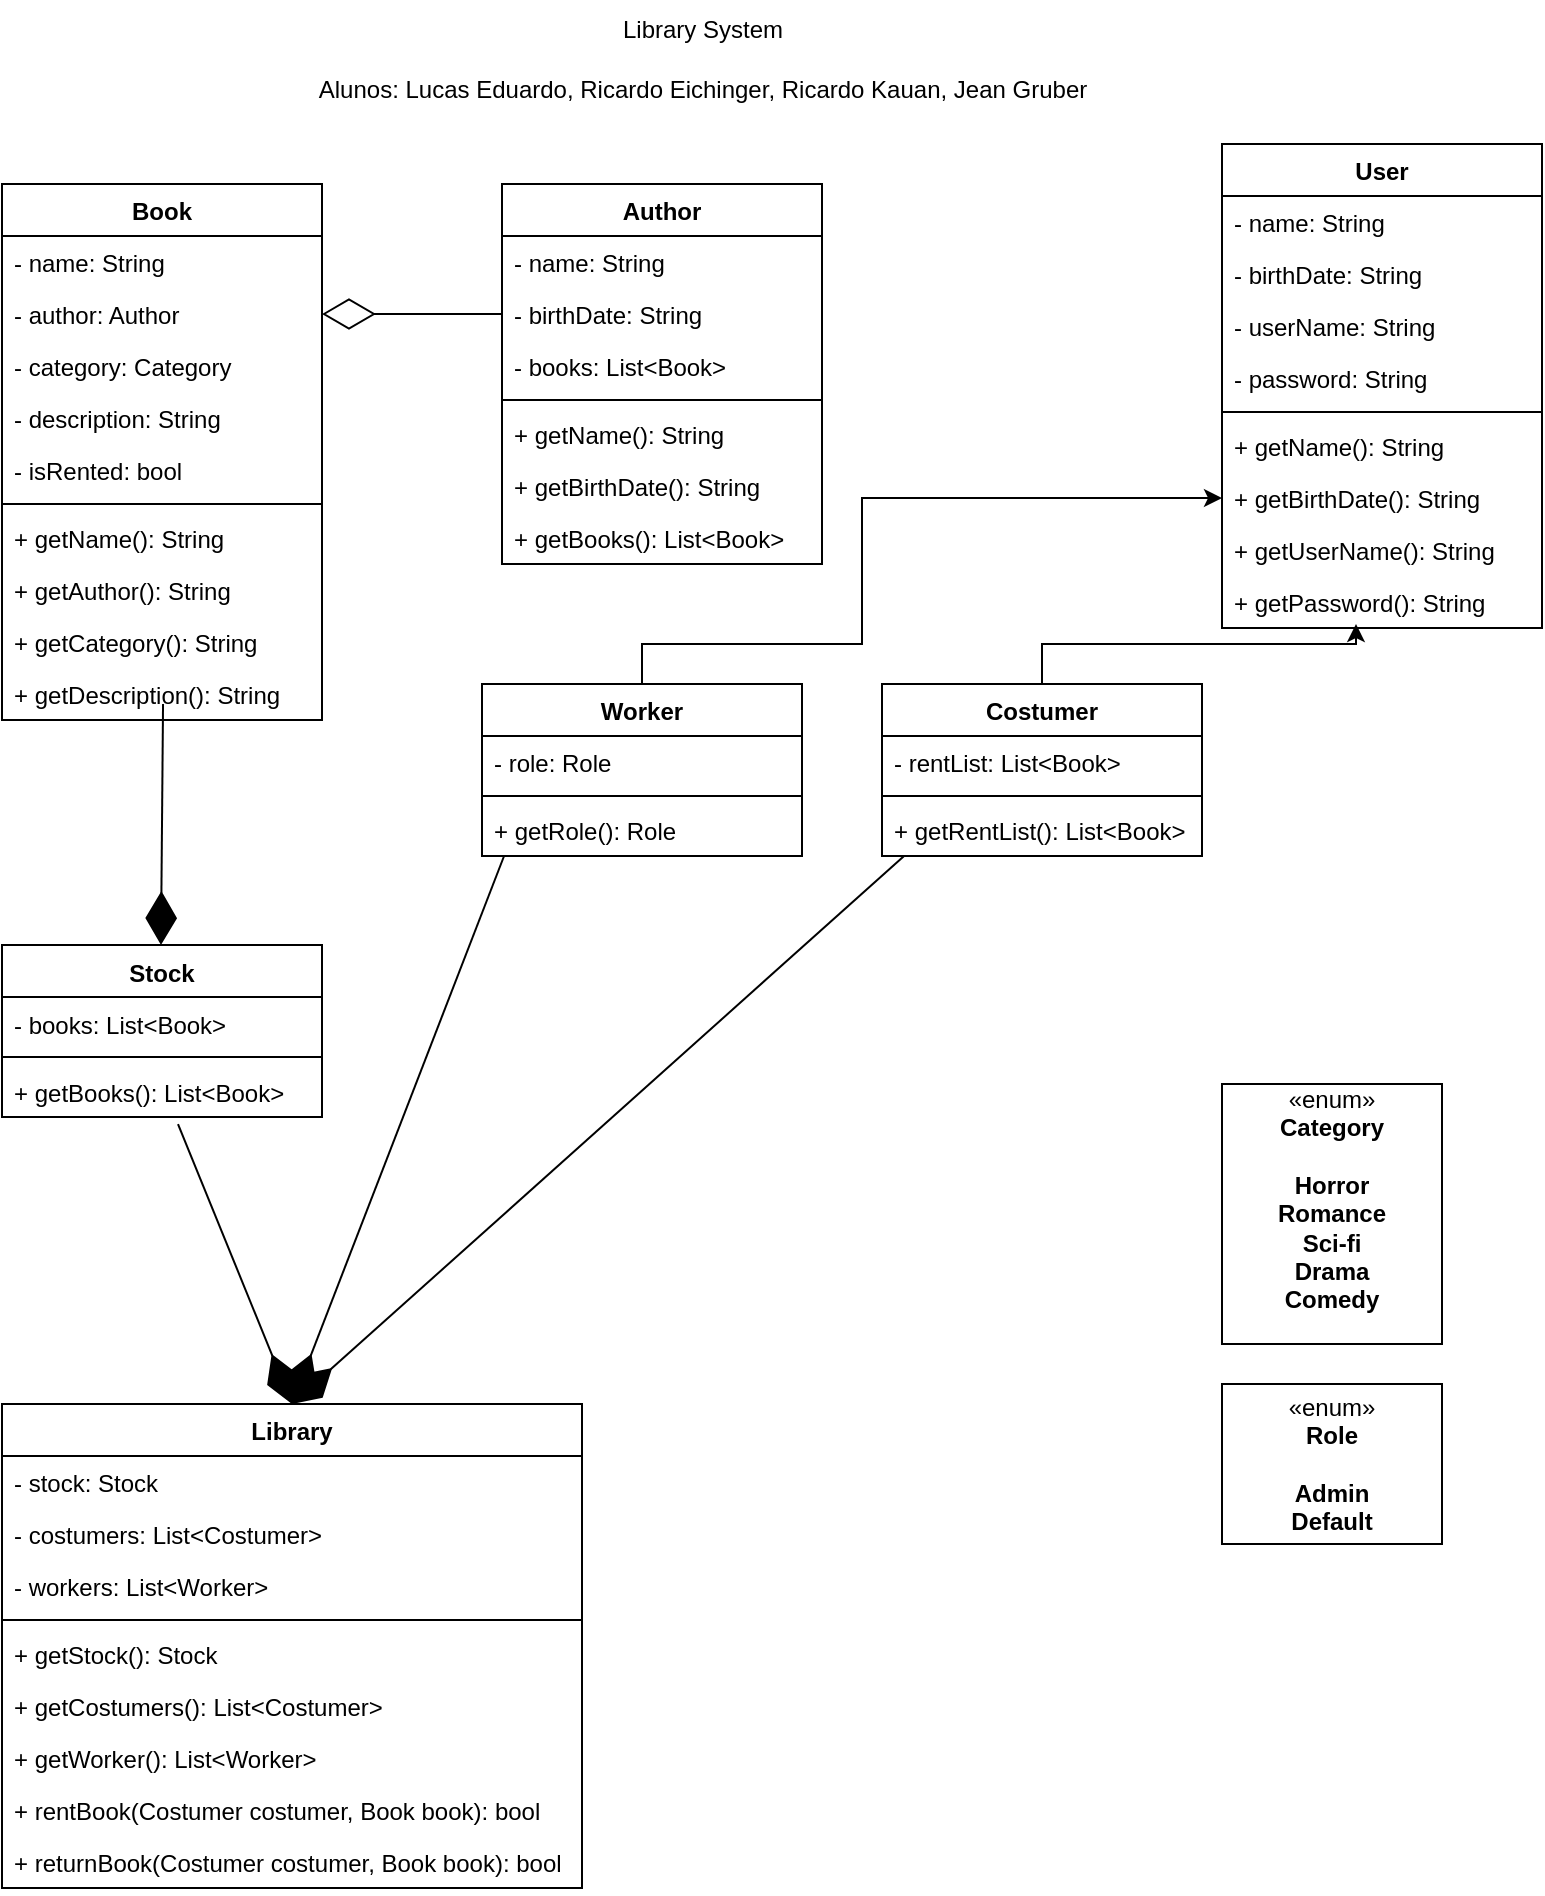 <mxfile version="22.1.7" type="github">
  <diagram id="C5RBs43oDa-KdzZeNtuy" name="Page-1">
    <mxGraphModel dx="2033" dy="838" grid="1" gridSize="10" guides="1" tooltips="1" connect="1" arrows="1" fold="1" page="1" pageScale="1" pageWidth="827" pageHeight="1169" math="0" shadow="0">
      <root>
        <mxCell id="WIyWlLk6GJQsqaUBKTNV-0" />
        <mxCell id="WIyWlLk6GJQsqaUBKTNV-1" parent="WIyWlLk6GJQsqaUBKTNV-0" />
        <mxCell id="eZcE0YxD9h1GTTurw460-18" value="Book" style="swimlane;fontStyle=1;align=center;verticalAlign=top;childLayout=stackLayout;horizontal=1;startSize=26;horizontalStack=0;resizeParent=1;resizeParentMax=0;resizeLast=0;collapsible=1;marginBottom=0;whiteSpace=wrap;html=1;" parent="WIyWlLk6GJQsqaUBKTNV-1" vertex="1">
          <mxGeometry x="40" y="100" width="160" height="268" as="geometry" />
        </mxCell>
        <mxCell id="eZcE0YxD9h1GTTurw460-19" value="- name: String" style="text;strokeColor=none;fillColor=none;align=left;verticalAlign=top;spacingLeft=4;spacingRight=4;overflow=hidden;rotatable=0;points=[[0,0.5],[1,0.5]];portConstraint=eastwest;whiteSpace=wrap;html=1;" parent="eZcE0YxD9h1GTTurw460-18" vertex="1">
          <mxGeometry y="26" width="160" height="26" as="geometry" />
        </mxCell>
        <mxCell id="eZcE0YxD9h1GTTurw460-23" value="- author: Author" style="text;strokeColor=none;fillColor=none;align=left;verticalAlign=top;spacingLeft=4;spacingRight=4;overflow=hidden;rotatable=0;points=[[0,0.5],[1,0.5]];portConstraint=eastwest;whiteSpace=wrap;html=1;" parent="eZcE0YxD9h1GTTurw460-18" vertex="1">
          <mxGeometry y="52" width="160" height="26" as="geometry" />
        </mxCell>
        <mxCell id="eZcE0YxD9h1GTTurw460-24" value="- category: Category" style="text;strokeColor=none;fillColor=none;align=left;verticalAlign=top;spacingLeft=4;spacingRight=4;overflow=hidden;rotatable=0;points=[[0,0.5],[1,0.5]];portConstraint=eastwest;whiteSpace=wrap;html=1;" parent="eZcE0YxD9h1GTTurw460-18" vertex="1">
          <mxGeometry y="78" width="160" height="26" as="geometry" />
        </mxCell>
        <mxCell id="eZcE0YxD9h1GTTurw460-25" value="- description: String" style="text;strokeColor=none;fillColor=none;align=left;verticalAlign=top;spacingLeft=4;spacingRight=4;overflow=hidden;rotatable=0;points=[[0,0.5],[1,0.5]];portConstraint=eastwest;whiteSpace=wrap;html=1;" parent="eZcE0YxD9h1GTTurw460-18" vertex="1">
          <mxGeometry y="104" width="160" height="26" as="geometry" />
        </mxCell>
        <mxCell id="eZcE0YxD9h1GTTurw460-75" value="- isRented: bool" style="text;strokeColor=none;fillColor=none;align=left;verticalAlign=top;spacingLeft=4;spacingRight=4;overflow=hidden;rotatable=0;points=[[0,0.5],[1,0.5]];portConstraint=eastwest;whiteSpace=wrap;html=1;" parent="eZcE0YxD9h1GTTurw460-18" vertex="1">
          <mxGeometry y="130" width="160" height="26" as="geometry" />
        </mxCell>
        <mxCell id="eZcE0YxD9h1GTTurw460-20" value="" style="line;strokeWidth=1;fillColor=none;align=left;verticalAlign=middle;spacingTop=-1;spacingLeft=3;spacingRight=3;rotatable=0;labelPosition=right;points=[];portConstraint=eastwest;strokeColor=inherit;" parent="eZcE0YxD9h1GTTurw460-18" vertex="1">
          <mxGeometry y="156" width="160" height="8" as="geometry" />
        </mxCell>
        <mxCell id="eZcE0YxD9h1GTTurw460-21" value="+ getName(): String" style="text;strokeColor=none;fillColor=none;align=left;verticalAlign=top;spacingLeft=4;spacingRight=4;overflow=hidden;rotatable=0;points=[[0,0.5],[1,0.5]];portConstraint=eastwest;whiteSpace=wrap;html=1;" parent="eZcE0YxD9h1GTTurw460-18" vertex="1">
          <mxGeometry y="164" width="160" height="26" as="geometry" />
        </mxCell>
        <mxCell id="eZcE0YxD9h1GTTurw460-26" value="+ getAuthor(): String" style="text;strokeColor=none;fillColor=none;align=left;verticalAlign=top;spacingLeft=4;spacingRight=4;overflow=hidden;rotatable=0;points=[[0,0.5],[1,0.5]];portConstraint=eastwest;whiteSpace=wrap;html=1;" parent="eZcE0YxD9h1GTTurw460-18" vertex="1">
          <mxGeometry y="190" width="160" height="26" as="geometry" />
        </mxCell>
        <mxCell id="eZcE0YxD9h1GTTurw460-27" value="+ getCategory(): String" style="text;strokeColor=none;fillColor=none;align=left;verticalAlign=top;spacingLeft=4;spacingRight=4;overflow=hidden;rotatable=0;points=[[0,0.5],[1,0.5]];portConstraint=eastwest;whiteSpace=wrap;html=1;" parent="eZcE0YxD9h1GTTurw460-18" vertex="1">
          <mxGeometry y="216" width="160" height="26" as="geometry" />
        </mxCell>
        <mxCell id="eZcE0YxD9h1GTTurw460-28" value="+ getDescription(): String" style="text;strokeColor=none;fillColor=none;align=left;verticalAlign=top;spacingLeft=4;spacingRight=4;overflow=hidden;rotatable=0;points=[[0,0.5],[1,0.5]];portConstraint=eastwest;whiteSpace=wrap;html=1;" parent="eZcE0YxD9h1GTTurw460-18" vertex="1">
          <mxGeometry y="242" width="160" height="26" as="geometry" />
        </mxCell>
        <mxCell id="eZcE0YxD9h1GTTurw460-29" value="«enum»&lt;br&gt;&lt;div&gt;&lt;b&gt;Category&lt;/b&gt;&lt;/div&gt;&lt;div&gt;&lt;b&gt;&lt;br&gt;&lt;/b&gt;&lt;/div&gt;&lt;div&gt;&lt;b&gt;Horror&lt;/b&gt;&lt;/div&gt;&lt;div&gt;&lt;b&gt;Romance&lt;/b&gt;&lt;/div&gt;&lt;div&gt;&lt;b&gt;Sci-fi&lt;/b&gt;&lt;/div&gt;&lt;div&gt;&lt;b&gt;Drama&lt;/b&gt;&lt;/div&gt;&lt;div&gt;&lt;b&gt;Comedy&lt;/b&gt;&lt;/div&gt;&lt;div&gt;&lt;b&gt;&lt;br&gt;&lt;/b&gt;&lt;/div&gt;" style="html=1;whiteSpace=wrap;" parent="WIyWlLk6GJQsqaUBKTNV-1" vertex="1">
          <mxGeometry x="650" y="550" width="110" height="130" as="geometry" />
        </mxCell>
        <mxCell id="eZcE0YxD9h1GTTurw460-30" value="User" style="swimlane;fontStyle=1;align=center;verticalAlign=top;childLayout=stackLayout;horizontal=1;startSize=26;horizontalStack=0;resizeParent=1;resizeParentMax=0;resizeLast=0;collapsible=1;marginBottom=0;whiteSpace=wrap;html=1;" parent="WIyWlLk6GJQsqaUBKTNV-1" vertex="1">
          <mxGeometry x="650" y="80" width="160" height="242" as="geometry" />
        </mxCell>
        <mxCell id="eZcE0YxD9h1GTTurw460-31" value="- name: String" style="text;strokeColor=none;fillColor=none;align=left;verticalAlign=top;spacingLeft=4;spacingRight=4;overflow=hidden;rotatable=0;points=[[0,0.5],[1,0.5]];portConstraint=eastwest;whiteSpace=wrap;html=1;" parent="eZcE0YxD9h1GTTurw460-30" vertex="1">
          <mxGeometry y="26" width="160" height="26" as="geometry" />
        </mxCell>
        <mxCell id="eZcE0YxD9h1GTTurw460-32" value="- birthDate: String" style="text;strokeColor=none;fillColor=none;align=left;verticalAlign=top;spacingLeft=4;spacingRight=4;overflow=hidden;rotatable=0;points=[[0,0.5],[1,0.5]];portConstraint=eastwest;whiteSpace=wrap;html=1;" parent="eZcE0YxD9h1GTTurw460-30" vertex="1">
          <mxGeometry y="52" width="160" height="26" as="geometry" />
        </mxCell>
        <mxCell id="eZcE0YxD9h1GTTurw460-40" value="- userName: String" style="text;strokeColor=none;fillColor=none;align=left;verticalAlign=top;spacingLeft=4;spacingRight=4;overflow=hidden;rotatable=0;points=[[0,0.5],[1,0.5]];portConstraint=eastwest;whiteSpace=wrap;html=1;" parent="eZcE0YxD9h1GTTurw460-30" vertex="1">
          <mxGeometry y="78" width="160" height="26" as="geometry" />
        </mxCell>
        <mxCell id="eZcE0YxD9h1GTTurw460-41" value="- password: String" style="text;strokeColor=none;fillColor=none;align=left;verticalAlign=top;spacingLeft=4;spacingRight=4;overflow=hidden;rotatable=0;points=[[0,0.5],[1,0.5]];portConstraint=eastwest;whiteSpace=wrap;html=1;" parent="eZcE0YxD9h1GTTurw460-30" vertex="1">
          <mxGeometry y="104" width="160" height="26" as="geometry" />
        </mxCell>
        <mxCell id="eZcE0YxD9h1GTTurw460-35" value="" style="line;strokeWidth=1;fillColor=none;align=left;verticalAlign=middle;spacingTop=-1;spacingLeft=3;spacingRight=3;rotatable=0;labelPosition=right;points=[];portConstraint=eastwest;strokeColor=inherit;" parent="eZcE0YxD9h1GTTurw460-30" vertex="1">
          <mxGeometry y="130" width="160" height="8" as="geometry" />
        </mxCell>
        <mxCell id="eZcE0YxD9h1GTTurw460-36" value="+ getName(): String" style="text;strokeColor=none;fillColor=none;align=left;verticalAlign=top;spacingLeft=4;spacingRight=4;overflow=hidden;rotatable=0;points=[[0,0.5],[1,0.5]];portConstraint=eastwest;whiteSpace=wrap;html=1;" parent="eZcE0YxD9h1GTTurw460-30" vertex="1">
          <mxGeometry y="138" width="160" height="26" as="geometry" />
        </mxCell>
        <mxCell id="eZcE0YxD9h1GTTurw460-37" value="+ getBirthDate(): String" style="text;strokeColor=none;fillColor=none;align=left;verticalAlign=top;spacingLeft=4;spacingRight=4;overflow=hidden;rotatable=0;points=[[0,0.5],[1,0.5]];portConstraint=eastwest;whiteSpace=wrap;html=1;" parent="eZcE0YxD9h1GTTurw460-30" vertex="1">
          <mxGeometry y="164" width="160" height="26" as="geometry" />
        </mxCell>
        <mxCell id="dmzNYbFtiblZPPOi6xUZ-0" value="+ getUserName(): String" style="text;strokeColor=none;fillColor=none;align=left;verticalAlign=top;spacingLeft=4;spacingRight=4;overflow=hidden;rotatable=0;points=[[0,0.5],[1,0.5]];portConstraint=eastwest;whiteSpace=wrap;html=1;" vertex="1" parent="eZcE0YxD9h1GTTurw460-30">
          <mxGeometry y="190" width="160" height="26" as="geometry" />
        </mxCell>
        <mxCell id="dmzNYbFtiblZPPOi6xUZ-1" value="+ getPassword(): String" style="text;strokeColor=none;fillColor=none;align=left;verticalAlign=top;spacingLeft=4;spacingRight=4;overflow=hidden;rotatable=0;points=[[0,0.5],[1,0.5]];portConstraint=eastwest;whiteSpace=wrap;html=1;" vertex="1" parent="eZcE0YxD9h1GTTurw460-30">
          <mxGeometry y="216" width="160" height="26" as="geometry" />
        </mxCell>
        <mxCell id="eZcE0YxD9h1GTTurw460-42" value="Costumer" style="swimlane;fontStyle=1;align=center;verticalAlign=top;childLayout=stackLayout;horizontal=1;startSize=26;horizontalStack=0;resizeParent=1;resizeParentMax=0;resizeLast=0;collapsible=1;marginBottom=0;whiteSpace=wrap;html=1;" parent="WIyWlLk6GJQsqaUBKTNV-1" vertex="1">
          <mxGeometry x="480" y="350" width="160" height="86" as="geometry" />
        </mxCell>
        <mxCell id="eZcE0YxD9h1GTTurw460-46" value="- rentList: List&amp;lt;Book&amp;gt;" style="text;strokeColor=none;fillColor=none;align=left;verticalAlign=top;spacingLeft=4;spacingRight=4;overflow=hidden;rotatable=0;points=[[0,0.5],[1,0.5]];portConstraint=eastwest;whiteSpace=wrap;html=1;" parent="eZcE0YxD9h1GTTurw460-42" vertex="1">
          <mxGeometry y="26" width="160" height="26" as="geometry" />
        </mxCell>
        <mxCell id="eZcE0YxD9h1GTTurw460-47" value="" style="line;strokeWidth=1;fillColor=none;align=left;verticalAlign=middle;spacingTop=-1;spacingLeft=3;spacingRight=3;rotatable=0;labelPosition=right;points=[];portConstraint=eastwest;strokeColor=inherit;" parent="eZcE0YxD9h1GTTurw460-42" vertex="1">
          <mxGeometry y="52" width="160" height="8" as="geometry" />
        </mxCell>
        <mxCell id="eZcE0YxD9h1GTTurw460-48" value="+ getRentList(): List&amp;lt;Book&amp;gt;" style="text;strokeColor=none;fillColor=none;align=left;verticalAlign=top;spacingLeft=4;spacingRight=4;overflow=hidden;rotatable=0;points=[[0,0.5],[1,0.5]];portConstraint=eastwest;whiteSpace=wrap;html=1;" parent="eZcE0YxD9h1GTTurw460-42" vertex="1">
          <mxGeometry y="60" width="160" height="26" as="geometry" />
        </mxCell>
        <mxCell id="Vkm4u5jiYcNMLQXFKRMQ-39" style="edgeStyle=orthogonalEdgeStyle;rounded=0;orthogonalLoop=1;jettySize=auto;html=1;exitX=0.5;exitY=0;exitDx=0;exitDy=0;entryX=0;entryY=0.5;entryDx=0;entryDy=0;" parent="WIyWlLk6GJQsqaUBKTNV-1" source="eZcE0YxD9h1GTTurw460-59" target="eZcE0YxD9h1GTTurw460-37" edge="1">
          <mxGeometry relative="1" as="geometry">
            <Array as="points">
              <mxPoint x="360" y="330" />
              <mxPoint x="470" y="330" />
              <mxPoint x="470" y="257" />
            </Array>
          </mxGeometry>
        </mxCell>
        <mxCell id="eZcE0YxD9h1GTTurw460-59" value="Worker" style="swimlane;fontStyle=1;align=center;verticalAlign=top;childLayout=stackLayout;horizontal=1;startSize=26;horizontalStack=0;resizeParent=1;resizeParentMax=0;resizeLast=0;collapsible=1;marginBottom=0;whiteSpace=wrap;html=1;" parent="WIyWlLk6GJQsqaUBKTNV-1" vertex="1">
          <mxGeometry x="280" y="350" width="160" height="86" as="geometry" />
        </mxCell>
        <mxCell id="eZcE0YxD9h1GTTurw460-60" value="- role: Role" style="text;strokeColor=none;fillColor=none;align=left;verticalAlign=top;spacingLeft=4;spacingRight=4;overflow=hidden;rotatable=0;points=[[0,0.5],[1,0.5]];portConstraint=eastwest;whiteSpace=wrap;html=1;" parent="eZcE0YxD9h1GTTurw460-59" vertex="1">
          <mxGeometry y="26" width="160" height="26" as="geometry" />
        </mxCell>
        <mxCell id="eZcE0YxD9h1GTTurw460-61" value="" style="line;strokeWidth=1;fillColor=none;align=left;verticalAlign=middle;spacingTop=-1;spacingLeft=3;spacingRight=3;rotatable=0;labelPosition=right;points=[];portConstraint=eastwest;strokeColor=inherit;" parent="eZcE0YxD9h1GTTurw460-59" vertex="1">
          <mxGeometry y="52" width="160" height="8" as="geometry" />
        </mxCell>
        <mxCell id="eZcE0YxD9h1GTTurw460-62" value="+ getRole(): Role" style="text;strokeColor=none;fillColor=none;align=left;verticalAlign=top;spacingLeft=4;spacingRight=4;overflow=hidden;rotatable=0;points=[[0,0.5],[1,0.5]];portConstraint=eastwest;whiteSpace=wrap;html=1;" parent="eZcE0YxD9h1GTTurw460-59" vertex="1">
          <mxGeometry y="60" width="160" height="26" as="geometry" />
        </mxCell>
        <mxCell id="eZcE0YxD9h1GTTurw460-63" value="«enum»&lt;br&gt;&lt;b&gt;Role&lt;/b&gt;&lt;br&gt;&lt;div&gt;&lt;b&gt;&lt;br&gt;&lt;/b&gt;&lt;/div&gt;&lt;div&gt;&lt;b&gt;Admin&lt;/b&gt;&lt;/div&gt;&lt;div&gt;&lt;b&gt;Default&lt;br&gt;&lt;/b&gt;&lt;/div&gt;" style="html=1;whiteSpace=wrap;" parent="WIyWlLk6GJQsqaUBKTNV-1" vertex="1">
          <mxGeometry x="650" y="700" width="110" height="80" as="geometry" />
        </mxCell>
        <mxCell id="eZcE0YxD9h1GTTurw460-64" value="Stock" style="swimlane;fontStyle=1;align=center;verticalAlign=top;childLayout=stackLayout;horizontal=1;startSize=26;horizontalStack=0;resizeParent=1;resizeParentMax=0;resizeLast=0;collapsible=1;marginBottom=0;whiteSpace=wrap;html=1;" parent="WIyWlLk6GJQsqaUBKTNV-1" vertex="1">
          <mxGeometry x="40" y="480.5" width="160" height="86" as="geometry" />
        </mxCell>
        <mxCell id="eZcE0YxD9h1GTTurw460-68" value="- books: List&amp;lt;Book&amp;gt;" style="text;strokeColor=none;fillColor=none;align=left;verticalAlign=top;spacingLeft=4;spacingRight=4;overflow=hidden;rotatable=0;points=[[0,0.5],[1,0.5]];portConstraint=eastwest;whiteSpace=wrap;html=1;" parent="eZcE0YxD9h1GTTurw460-64" vertex="1">
          <mxGeometry y="26" width="160" height="26" as="geometry" />
        </mxCell>
        <mxCell id="eZcE0YxD9h1GTTurw460-69" value="" style="line;strokeWidth=1;fillColor=none;align=left;verticalAlign=middle;spacingTop=-1;spacingLeft=3;spacingRight=3;rotatable=0;labelPosition=right;points=[];portConstraint=eastwest;strokeColor=inherit;" parent="eZcE0YxD9h1GTTurw460-64" vertex="1">
          <mxGeometry y="52" width="160" height="8" as="geometry" />
        </mxCell>
        <mxCell id="eZcE0YxD9h1GTTurw460-73" value="+ getBooks(): List&amp;lt;Book&amp;gt;&lt;br&gt;" style="text;strokeColor=none;fillColor=none;align=left;verticalAlign=top;spacingLeft=4;spacingRight=4;overflow=hidden;rotatable=0;points=[[0,0.5],[1,0.5]];portConstraint=eastwest;whiteSpace=wrap;html=1;" parent="eZcE0YxD9h1GTTurw460-64" vertex="1">
          <mxGeometry y="60" width="160" height="26" as="geometry" />
        </mxCell>
        <mxCell id="Vkm4u5jiYcNMLQXFKRMQ-0" value="Author" style="swimlane;fontStyle=1;align=center;verticalAlign=top;childLayout=stackLayout;horizontal=1;startSize=26;horizontalStack=0;resizeParent=1;resizeParentMax=0;resizeLast=0;collapsible=1;marginBottom=0;whiteSpace=wrap;html=1;" parent="WIyWlLk6GJQsqaUBKTNV-1" vertex="1">
          <mxGeometry x="290" y="100" width="160" height="190" as="geometry" />
        </mxCell>
        <mxCell id="Vkm4u5jiYcNMLQXFKRMQ-1" value="- name: String" style="text;strokeColor=none;fillColor=none;align=left;verticalAlign=top;spacingLeft=4;spacingRight=4;overflow=hidden;rotatable=0;points=[[0,0.5],[1,0.5]];portConstraint=eastwest;whiteSpace=wrap;html=1;" parent="Vkm4u5jiYcNMLQXFKRMQ-0" vertex="1">
          <mxGeometry y="26" width="160" height="26" as="geometry" />
        </mxCell>
        <mxCell id="Vkm4u5jiYcNMLQXFKRMQ-11" value="- birthDate: String" style="text;strokeColor=none;fillColor=none;align=left;verticalAlign=top;spacingLeft=4;spacingRight=4;overflow=hidden;rotatable=0;points=[[0,0.5],[1,0.5]];portConstraint=eastwest;whiteSpace=wrap;html=1;" parent="Vkm4u5jiYcNMLQXFKRMQ-0" vertex="1">
          <mxGeometry y="52" width="160" height="26" as="geometry" />
        </mxCell>
        <mxCell id="Vkm4u5jiYcNMLQXFKRMQ-49" value="- books: List&amp;lt;Book&amp;gt;" style="text;strokeColor=none;fillColor=none;align=left;verticalAlign=top;spacingLeft=4;spacingRight=4;overflow=hidden;rotatable=0;points=[[0,0.5],[1,0.5]];portConstraint=eastwest;whiteSpace=wrap;html=1;" parent="Vkm4u5jiYcNMLQXFKRMQ-0" vertex="1">
          <mxGeometry y="78" width="160" height="26" as="geometry" />
        </mxCell>
        <mxCell id="Vkm4u5jiYcNMLQXFKRMQ-6" value="" style="line;strokeWidth=1;fillColor=none;align=left;verticalAlign=middle;spacingTop=-1;spacingLeft=3;spacingRight=3;rotatable=0;labelPosition=right;points=[];portConstraint=eastwest;strokeColor=inherit;" parent="Vkm4u5jiYcNMLQXFKRMQ-0" vertex="1">
          <mxGeometry y="104" width="160" height="8" as="geometry" />
        </mxCell>
        <mxCell id="Vkm4u5jiYcNMLQXFKRMQ-7" value="+ getName(): String" style="text;strokeColor=none;fillColor=none;align=left;verticalAlign=top;spacingLeft=4;spacingRight=4;overflow=hidden;rotatable=0;points=[[0,0.5],[1,0.5]];portConstraint=eastwest;whiteSpace=wrap;html=1;" parent="Vkm4u5jiYcNMLQXFKRMQ-0" vertex="1">
          <mxGeometry y="112" width="160" height="26" as="geometry" />
        </mxCell>
        <mxCell id="Vkm4u5jiYcNMLQXFKRMQ-10" value="+ getBirthDate(): String" style="text;strokeColor=none;fillColor=none;align=left;verticalAlign=top;spacingLeft=4;spacingRight=4;overflow=hidden;rotatable=0;points=[[0,0.5],[1,0.5]];portConstraint=eastwest;whiteSpace=wrap;html=1;" parent="Vkm4u5jiYcNMLQXFKRMQ-0" vertex="1">
          <mxGeometry y="138" width="160" height="26" as="geometry" />
        </mxCell>
        <mxCell id="Vkm4u5jiYcNMLQXFKRMQ-48" value="+ getBooks(): List&amp;lt;Book&amp;gt;" style="text;strokeColor=none;fillColor=none;align=left;verticalAlign=top;spacingLeft=4;spacingRight=4;overflow=hidden;rotatable=0;points=[[0,0.5],[1,0.5]];portConstraint=eastwest;whiteSpace=wrap;html=1;" parent="Vkm4u5jiYcNMLQXFKRMQ-0" vertex="1">
          <mxGeometry y="164" width="160" height="26" as="geometry" />
        </mxCell>
        <mxCell id="Vkm4u5jiYcNMLQXFKRMQ-17" value="" style="endArrow=diamondThin;endFill=0;endSize=24;html=1;rounded=0;exitX=0;exitY=0.5;exitDx=0;exitDy=0;entryX=1;entryY=0.5;entryDx=0;entryDy=0;" parent="WIyWlLk6GJQsqaUBKTNV-1" source="Vkm4u5jiYcNMLQXFKRMQ-11" target="eZcE0YxD9h1GTTurw460-23" edge="1">
          <mxGeometry width="160" relative="1" as="geometry">
            <mxPoint x="290" y="280" as="sourcePoint" />
            <mxPoint x="450" y="280" as="targetPoint" />
          </mxGeometry>
        </mxCell>
        <mxCell id="Vkm4u5jiYcNMLQXFKRMQ-18" value="Library" style="swimlane;fontStyle=1;align=center;verticalAlign=top;childLayout=stackLayout;horizontal=1;startSize=26;horizontalStack=0;resizeParent=1;resizeParentMax=0;resizeLast=0;collapsible=1;marginBottom=0;whiteSpace=wrap;html=1;" parent="WIyWlLk6GJQsqaUBKTNV-1" vertex="1">
          <mxGeometry x="40" y="710" width="290" height="242" as="geometry" />
        </mxCell>
        <mxCell id="Vkm4u5jiYcNMLQXFKRMQ-19" value="- stock: Stock" style="text;strokeColor=none;fillColor=none;align=left;verticalAlign=top;spacingLeft=4;spacingRight=4;overflow=hidden;rotatable=0;points=[[0,0.5],[1,0.5]];portConstraint=eastwest;whiteSpace=wrap;html=1;" parent="Vkm4u5jiYcNMLQXFKRMQ-18" vertex="1">
          <mxGeometry y="26" width="290" height="26" as="geometry" />
        </mxCell>
        <mxCell id="Vkm4u5jiYcNMLQXFKRMQ-30" value="- costumers: List&amp;lt;Costumer&amp;gt;" style="text;strokeColor=none;fillColor=none;align=left;verticalAlign=top;spacingLeft=4;spacingRight=4;overflow=hidden;rotatable=0;points=[[0,0.5],[1,0.5]];portConstraint=eastwest;whiteSpace=wrap;html=1;" parent="Vkm4u5jiYcNMLQXFKRMQ-18" vertex="1">
          <mxGeometry y="52" width="290" height="26" as="geometry" />
        </mxCell>
        <mxCell id="Vkm4u5jiYcNMLQXFKRMQ-31" value="- workers: List&amp;lt;Worker&amp;gt;" style="text;strokeColor=none;fillColor=none;align=left;verticalAlign=top;spacingLeft=4;spacingRight=4;overflow=hidden;rotatable=0;points=[[0,0.5],[1,0.5]];portConstraint=eastwest;whiteSpace=wrap;html=1;" parent="Vkm4u5jiYcNMLQXFKRMQ-18" vertex="1">
          <mxGeometry y="78" width="290" height="26" as="geometry" />
        </mxCell>
        <mxCell id="Vkm4u5jiYcNMLQXFKRMQ-24" value="" style="line;strokeWidth=1;fillColor=none;align=left;verticalAlign=middle;spacingTop=-1;spacingLeft=3;spacingRight=3;rotatable=0;labelPosition=right;points=[];portConstraint=eastwest;strokeColor=inherit;" parent="Vkm4u5jiYcNMLQXFKRMQ-18" vertex="1">
          <mxGeometry y="104" width="290" height="8" as="geometry" />
        </mxCell>
        <mxCell id="Vkm4u5jiYcNMLQXFKRMQ-25" value="+ getStock(): Stock" style="text;strokeColor=none;fillColor=none;align=left;verticalAlign=top;spacingLeft=4;spacingRight=4;overflow=hidden;rotatable=0;points=[[0,0.5],[1,0.5]];portConstraint=eastwest;whiteSpace=wrap;html=1;" parent="Vkm4u5jiYcNMLQXFKRMQ-18" vertex="1">
          <mxGeometry y="112" width="290" height="26" as="geometry" />
        </mxCell>
        <mxCell id="Vkm4u5jiYcNMLQXFKRMQ-26" value="+ getCostumers(): List&amp;lt;Costumer&amp;gt;" style="text;strokeColor=none;fillColor=none;align=left;verticalAlign=top;spacingLeft=4;spacingRight=4;overflow=hidden;rotatable=0;points=[[0,0.5],[1,0.5]];portConstraint=eastwest;whiteSpace=wrap;html=1;" parent="Vkm4u5jiYcNMLQXFKRMQ-18" vertex="1">
          <mxGeometry y="138" width="290" height="26" as="geometry" />
        </mxCell>
        <mxCell id="Vkm4u5jiYcNMLQXFKRMQ-27" value="+ getWorker(): List&amp;lt;Worker&amp;gt;" style="text;strokeColor=none;fillColor=none;align=left;verticalAlign=top;spacingLeft=4;spacingRight=4;overflow=hidden;rotatable=0;points=[[0,0.5],[1,0.5]];portConstraint=eastwest;whiteSpace=wrap;html=1;" parent="Vkm4u5jiYcNMLQXFKRMQ-18" vertex="1">
          <mxGeometry y="164" width="290" height="26" as="geometry" />
        </mxCell>
        <mxCell id="Vkm4u5jiYcNMLQXFKRMQ-28" value="+ rentBook(Costumer costumer, Book book): bool" style="text;strokeColor=none;fillColor=none;align=left;verticalAlign=top;spacingLeft=4;spacingRight=4;overflow=hidden;rotatable=0;points=[[0,0.5],[1,0.5]];portConstraint=eastwest;whiteSpace=wrap;html=1;" parent="Vkm4u5jiYcNMLQXFKRMQ-18" vertex="1">
          <mxGeometry y="190" width="290" height="26" as="geometry" />
        </mxCell>
        <mxCell id="Vkm4u5jiYcNMLQXFKRMQ-32" value="+ returnBook(Costumer costumer, Book book): bool" style="text;strokeColor=none;fillColor=none;align=left;verticalAlign=top;spacingLeft=4;spacingRight=4;overflow=hidden;rotatable=0;points=[[0,0.5],[1,0.5]];portConstraint=eastwest;whiteSpace=wrap;html=1;" parent="Vkm4u5jiYcNMLQXFKRMQ-18" vertex="1">
          <mxGeometry y="216" width="290" height="26" as="geometry" />
        </mxCell>
        <mxCell id="Vkm4u5jiYcNMLQXFKRMQ-33" value="" style="endArrow=diamondThin;endFill=1;endSize=24;html=1;rounded=0;entryX=0.431;entryY=0;entryDx=0;entryDy=0;entryPerimeter=0;" parent="WIyWlLk6GJQsqaUBKTNV-1" edge="1">
          <mxGeometry width="160" relative="1" as="geometry">
            <mxPoint x="120.52" y="360" as="sourcePoint" />
            <mxPoint x="119.48" y="480.5" as="targetPoint" />
          </mxGeometry>
        </mxCell>
        <mxCell id="Vkm4u5jiYcNMLQXFKRMQ-34" value="" style="endArrow=diamondThin;endFill=1;endSize=24;html=1;rounded=0;exitX=0.55;exitY=1.135;exitDx=0;exitDy=0;exitPerimeter=0;entryX=0.5;entryY=0;entryDx=0;entryDy=0;" parent="WIyWlLk6GJQsqaUBKTNV-1" source="eZcE0YxD9h1GTTurw460-73" target="Vkm4u5jiYcNMLQXFKRMQ-18" edge="1">
          <mxGeometry width="160" relative="1" as="geometry">
            <mxPoint x="181.04" y="589.5" as="sourcePoint" />
            <mxPoint x="128" y="700" as="targetPoint" />
          </mxGeometry>
        </mxCell>
        <mxCell id="Vkm4u5jiYcNMLQXFKRMQ-35" value="" style="endArrow=diamondThin;endFill=1;endSize=24;html=1;rounded=0;entryX=0.5;entryY=0;entryDx=0;entryDy=0;" parent="WIyWlLk6GJQsqaUBKTNV-1" target="Vkm4u5jiYcNMLQXFKRMQ-18" edge="1">
          <mxGeometry width="160" relative="1" as="geometry">
            <mxPoint x="291.04" y="436" as="sourcePoint" />
            <mxPoint x="290" y="556.5" as="targetPoint" />
          </mxGeometry>
        </mxCell>
        <mxCell id="Vkm4u5jiYcNMLQXFKRMQ-36" value="" style="endArrow=diamondThin;endFill=1;endSize=24;html=1;rounded=0;entryX=0.5;entryY=0;entryDx=0;entryDy=0;" parent="WIyWlLk6GJQsqaUBKTNV-1" target="Vkm4u5jiYcNMLQXFKRMQ-18" edge="1">
          <mxGeometry width="160" relative="1" as="geometry">
            <mxPoint x="491.04" y="436" as="sourcePoint" />
            <mxPoint x="490" y="556.5" as="targetPoint" />
          </mxGeometry>
        </mxCell>
        <mxCell id="Vkm4u5jiYcNMLQXFKRMQ-41" style="edgeStyle=orthogonalEdgeStyle;rounded=0;orthogonalLoop=1;jettySize=auto;html=1;exitX=0.5;exitY=0;exitDx=0;exitDy=0;" parent="WIyWlLk6GJQsqaUBKTNV-1" source="eZcE0YxD9h1GTTurw460-42" edge="1">
          <mxGeometry relative="1" as="geometry">
            <Array as="points">
              <mxPoint x="560" y="330" />
              <mxPoint x="717" y="330" />
            </Array>
            <mxPoint x="717" y="320" as="targetPoint" />
          </mxGeometry>
        </mxCell>
        <mxCell id="Vkm4u5jiYcNMLQXFKRMQ-51" value="Library System" style="text;html=1;align=center;verticalAlign=middle;resizable=0;points=[];autosize=1;strokeColor=none;fillColor=none;" parent="WIyWlLk6GJQsqaUBKTNV-1" vertex="1">
          <mxGeometry x="340" y="8" width="100" height="30" as="geometry" />
        </mxCell>
        <mxCell id="Vkm4u5jiYcNMLQXFKRMQ-52" value="Alunos: Lucas Eduardo, Ricardo Eichinger, Ricardo Kauan, Jean Gruber" style="text;html=1;align=center;verticalAlign=middle;resizable=0;points=[];autosize=1;strokeColor=none;fillColor=none;" parent="WIyWlLk6GJQsqaUBKTNV-1" vertex="1">
          <mxGeometry x="185" y="38" width="410" height="30" as="geometry" />
        </mxCell>
      </root>
    </mxGraphModel>
  </diagram>
</mxfile>
